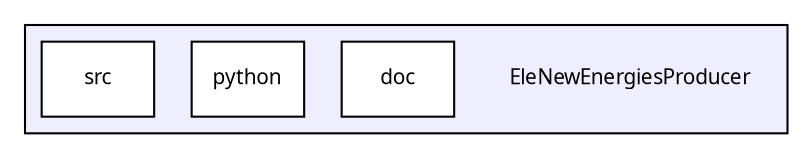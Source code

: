 digraph G {
  compound=true
  node [ fontsize=10, fontname="FreeSans.ttf"];
  edge [ labelfontsize=9, labelfontname="FreeSans.ttf"];
  subgraph clusterdir_00f0364fa7b48ced9469798063f99ca7 {
    graph [ bgcolor="#eeeeff", pencolor="black", label="" URL="dir_00f0364fa7b48ced9469798063f99ca7.html"];
    dir_00f0364fa7b48ced9469798063f99ca7 [shape=plaintext label="EleNewEnergiesProducer"];
    dir_918981eb606914e77cbdc24433b72b54 [shape=box label="doc" color="black" fillcolor="white" style="filled" URL="dir_918981eb606914e77cbdc24433b72b54.html"];
    dir_9f3db4291d2455af1834674cdcf6d709 [shape=box label="python" color="black" fillcolor="white" style="filled" URL="dir_9f3db4291d2455af1834674cdcf6d709.html"];
    dir_fc559b33a960624d4baf3adccc112b20 [shape=box label="src" color="black" fillcolor="white" style="filled" URL="dir_fc559b33a960624d4baf3adccc112b20.html"];
  }
}
